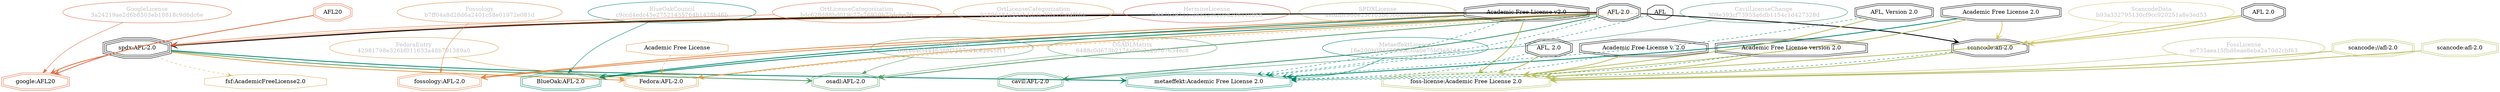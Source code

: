 strict digraph {
    node [shape=box];
    graph [splines=curved];
    45 [label="SPDXLicense\naefdfffc968e23c103b6366dc6a6c9eb"
       ,fontcolor=gray
       ,color="#b8bf62"
       ,fillcolor="beige;1"
       ,shape=ellipse];
    46 [label="spdx:AFL-2.0"
       ,shape=tripleoctagon];
    47 [label="AFL-2.0"
       ,shape=doubleoctagon];
    48 [label="Academic Free License v2.0"
       ,shape=doubleoctagon];
    5449 [label="GoogleLicense\n3a24219ae2d6b8503eb18818c9d6dc6e"
         ,fontcolor=gray
         ,color="#e06f45"
         ,fillcolor="beige;1"
         ,shape=ellipse];
    5450 [label="google:AFL20"
         ,color="#e06f45"
         ,shape=doubleoctagon];
    5451 [label=AFL20
         ,color="#e06f45"
         ,shape=doubleoctagon];
    5792 [label="FedoraEntry\n42981798e326bf011633a48b791389a0"
         ,fontcolor=gray
         ,color="#e09d4b"
         ,fillcolor="beige;1"
         ,shape=ellipse];
    5793 [label="Fedora:AFL-2.0"
         ,color="#e09d4b"
         ,shape=doubleoctagon];
    5794 [label="Academic Free License"
         ,color="#e09d4b"
         ,shape=octagon];
    5795 [label=AFL,shape=octagon];
    8719 [label="BlueOakCouncil\nc9ccd4edc45e27521435764b1428b46b"
         ,fontcolor=gray
         ,color="#00876c"
         ,fillcolor="beige;1"
         ,shape=ellipse];
    8720 [label="BlueOak:AFL-2.0"
         ,color="#00876c"
         ,shape=doubleoctagon];
    9443 [label="OSADLRule\n832e64cf4446388f7557c61c62e45f11"
         ,fontcolor=gray
         ,color="#58a066"
         ,fillcolor="beige;1"
         ,shape=ellipse];
    9444 [label="osadl:AFL-2.0"
         ,color="#58a066"
         ,shape=doubleoctagon];
    9780 [label="OSADLMatrix\n6488c0d673b2174e00a2a23707634ec8"
         ,fontcolor=gray
         ,color="#58a066"
         ,fillcolor="beige;1"
         ,shape=ellipse];
    10033 [label="fsf:AcademicFreeLicense2.0"
          ,color="#deb256"
          ,shape=octagon];
    11376 [label="ScancodeData\nb93a332795130cf9cc920251a8e3ed53"
          ,fontcolor=gray
          ,color="#dac767"
          ,fillcolor="beige;1"
          ,shape=ellipse];
    11377 [label="scancode:afl-2.0"
          ,shape=doubleoctagon];
    11378 [label="AFL 2.0"
          ,shape=doubleoctagon];
    11379 [label="Academic Free License 2.0"
          ,shape=doubleoctagon];
    25963 [label="Fossology\nb7ff04a8d28d6a2401c58e01972e081d"
          ,fontcolor=gray
          ,color="#e18745"
          ,fillcolor="beige;1"
          ,shape=ellipse];
    25964 [label="fossology:AFL-2.0"
          ,color="#e18745"
          ,shape=doubleoctagon];
    28465 [label="OrtLicenseCategorization\nbdc628d88bd019c77c76920b72deba70"
          ,fontcolor=gray
          ,color="#e06f45"
          ,fillcolor="beige;1"
          ,shape=ellipse];
    35332 [label="OrtLicenseCategorization\n91896184e22eb4dc0c90bccfb84f6fdc"
          ,fontcolor=gray
          ,color="#e09d4b"
          ,fillcolor="beige;1"
          ,shape=ellipse];
    36320 [label="CavilLicenseChange\n309e393cf73953a6db1154c1d427328d"
          ,fontcolor=gray
          ,color="#379469"
          ,fillcolor="beige;1"
          ,shape=ellipse];
    36321 [label="cavil:AFL-2.0"
          ,color="#379469"
          ,shape=doubleoctagon];
    39091 [label="MetaeffektLicense\n16e200b0944357f0c30a0e75bf3e8144"
          ,fontcolor=gray
          ,color="#00876c"
          ,fillcolor="beige;1"
          ,shape=ellipse];
    39092 [label="metaeffekt:Academic Free License 2.0"
          ,color="#00876c"
          ,shape=doubleoctagon];
    39093 [label="AFL, Version 2.0"
          ,shape=doubleoctagon];
    39094 [label="AFL, 2.0"
          ,shape=doubleoctagon];
    39095 [label="Academic Free License version 2.0"
          ,shape=doubleoctagon];
    39096 [label="Academic Free License v. 2.0"
          ,shape=doubleoctagon];
    49927 [label="HermineLicense\nf5887b29744cd65029f209d29e440b6d"
          ,fontcolor=gray
          ,color="#dc574a"
          ,fillcolor="beige;1"
          ,shape=ellipse];
    50236 [label="FossLicense\nec735aea15fbd6eae8eba2a70d2cbf63"
          ,fontcolor=gray
          ,color="#b8bf62"
          ,fillcolor="beige;1"
          ,shape=ellipse];
    50237 [label="foss-license:Academic Free License 2.0"
          ,color="#b8bf62"
          ,shape=doubleoctagon];
    50238 [label="scancode://afl-2.0"
          ,color="#b8bf62"
          ,shape=doubleoctagon];
    50239 [label="scancode:afl-2.0"
          ,color="#b8bf62"
          ,shape=doubleoctagon];
    45 -> 46 [weight=0.5
             ,color="#b8bf62"];
    46 -> 5450 [style=bold
               ,arrowhead=vee
               ,weight=0.7
               ,color="#e06f45"];
    46 -> 5793 [style=bold
               ,arrowhead=vee
               ,weight=0.7
               ,color="#e09d4b"];
    46 -> 9444 [style=bold
               ,arrowhead=vee
               ,weight=0.7
               ,color="#58a066"];
    46 -> 10033 [style=dashed
                ,arrowhead=vee
                ,weight=0.5
                ,color="#deb256"];
    46 -> 39092 [style=bold
                ,arrowhead=vee
                ,weight=0.7
                ,color="#00876c"];
    47 -> 46 [style=bold
             ,arrowhead=vee
             ,weight=0.7];
    47 -> 5793 [style=bold
               ,arrowhead=vee
               ,weight=0.7
               ,color="#e09d4b"];
    47 -> 8720 [style=bold
               ,arrowhead=vee
               ,weight=0.7
               ,color="#00876c"];
    47 -> 9444 [style=bold
               ,arrowhead=vee
               ,weight=0.7
               ,color="#58a066"];
    47 -> 11377 [style=bold
                ,arrowhead=vee
                ,weight=0.7];
    47 -> 25964 [style=bold
                ,arrowhead=vee
                ,weight=0.7
                ,color="#e18745"];
    47 -> 36321 [style=bold
                ,arrowhead=vee
                ,weight=0.7
                ,color="#379469"];
    47 -> 36321 [style=bold
                ,arrowhead=vee
                ,weight=0.7
                ,color="#379469"];
    47 -> 39092 [style=dashed
                ,arrowhead=vee
                ,weight=0.5
                ,color="#00876c"];
    48 -> 46 [style=bold
             ,arrowhead=vee
             ,weight=0.7];
    48 -> 8720 [style=bold
               ,arrowhead=vee
               ,weight=0.7
               ,color="#00876c"];
    48 -> 25964 [style=bold
                ,arrowhead=vee
                ,weight=0.7
                ,color="#e18745"];
    48 -> 39092 [style=dashed
                ,arrowhead=vee
                ,weight=0.5
                ,color="#00876c"];
    48 -> 50237 [style=bold
                ,arrowhead=vee
                ,weight=0.7
                ,color="#b8bf62"];
    5449 -> 5450 [weight=0.5
                 ,color="#e06f45"];
    5451 -> 5450 [style=bold
                 ,arrowhead=vee
                 ,weight=0.7
                 ,color="#e06f45"];
    5792 -> 5793 [weight=0.5
                 ,color="#e09d4b"];
    5794 -> 5793 [style=dashed
                 ,arrowhead=vee
                 ,weight=0.5
                 ,color="#e09d4b"];
    5795 -> 5793 [style=dashed
                 ,arrowhead=vee
                 ,weight=0.5
                 ,color="#e09d4b"];
    5795 -> 39092 [style=dashed
                  ,arrowhead=vee
                  ,weight=0.5
                  ,color="#00876c"];
    8719 -> 8720 [weight=0.5
                 ,color="#00876c"];
    9443 -> 9444 [weight=0.5
                 ,color="#58a066"];
    9780 -> 9444 [weight=0.5
                 ,color="#58a066"];
    11376 -> 11377 [weight=0.5
                   ,color="#dac767"];
    11377 -> 39092 [style=dashed
                   ,arrowhead=vee
                   ,weight=0.5
                   ,color="#00876c"];
    11377 -> 50237 [style=bold
                   ,arrowhead=vee
                   ,weight=0.7
                   ,color="#b8bf62"];
    11378 -> 11377 [style=bold
                   ,arrowhead=vee
                   ,weight=0.7
                   ,color="#dac767"];
    11378 -> 50237 [style=bold
                   ,arrowhead=vee
                   ,weight=0.7
                   ,color="#b8bf62"];
    11379 -> 11377 [style=bold
                   ,arrowhead=vee
                   ,weight=0.7
                   ,color="#dac767"];
    11379 -> 39092 [style=bold
                   ,arrowhead=vee
                   ,weight=0.7
                   ,color="#00876c"];
    11379 -> 50237 [style=bold
                   ,arrowhead=vee
                   ,weight=0.7
                   ,color="#b8bf62"];
    25963 -> 25964 [weight=0.5
                   ,color="#e18745"];
    28465 -> 46 [weight=0.5
                ,color="#e06f45"];
    35332 -> 46 [weight=0.5
                ,color="#e09d4b"];
    36320 -> 36321 [weight=0.5
                   ,color="#379469"];
    39091 -> 39092 [weight=0.5
                   ,color="#00876c"];
    39093 -> 39092 [style=dashed
                   ,arrowhead=vee
                   ,weight=0.5
                   ,color="#00876c"];
    39093 -> 50237 [style=bold
                   ,arrowhead=vee
                   ,weight=0.7
                   ,color="#b8bf62"];
    39094 -> 39092 [style=dashed
                   ,arrowhead=vee
                   ,weight=0.5
                   ,color="#00876c"];
    39094 -> 50237 [style=bold
                   ,arrowhead=vee
                   ,weight=0.7
                   ,color="#b8bf62"];
    39095 -> 39092 [style=dashed
                   ,arrowhead=vee
                   ,weight=0.5
                   ,color="#00876c"];
    39095 -> 50237 [style=bold
                   ,arrowhead=vee
                   ,weight=0.7
                   ,color="#b8bf62"];
    39096 -> 39092 [style=dashed
                   ,arrowhead=vee
                   ,weight=0.5
                   ,color="#00876c"];
    39096 -> 50237 [style=bold
                   ,arrowhead=vee
                   ,weight=0.7
                   ,color="#b8bf62"];
    49927 -> 46 [weight=0.5
                ,color="#dc574a"];
    50236 -> 50237 [weight=0.5
                   ,color="#b8bf62"];
    50238 -> 50237 [style=bold
                   ,arrowhead=vee
                   ,weight=0.7
                   ,color="#b8bf62"];
    50239 -> 50237 [style=bold
                   ,arrowhead=vee
                   ,weight=0.7
                   ,color="#b8bf62"];
}

